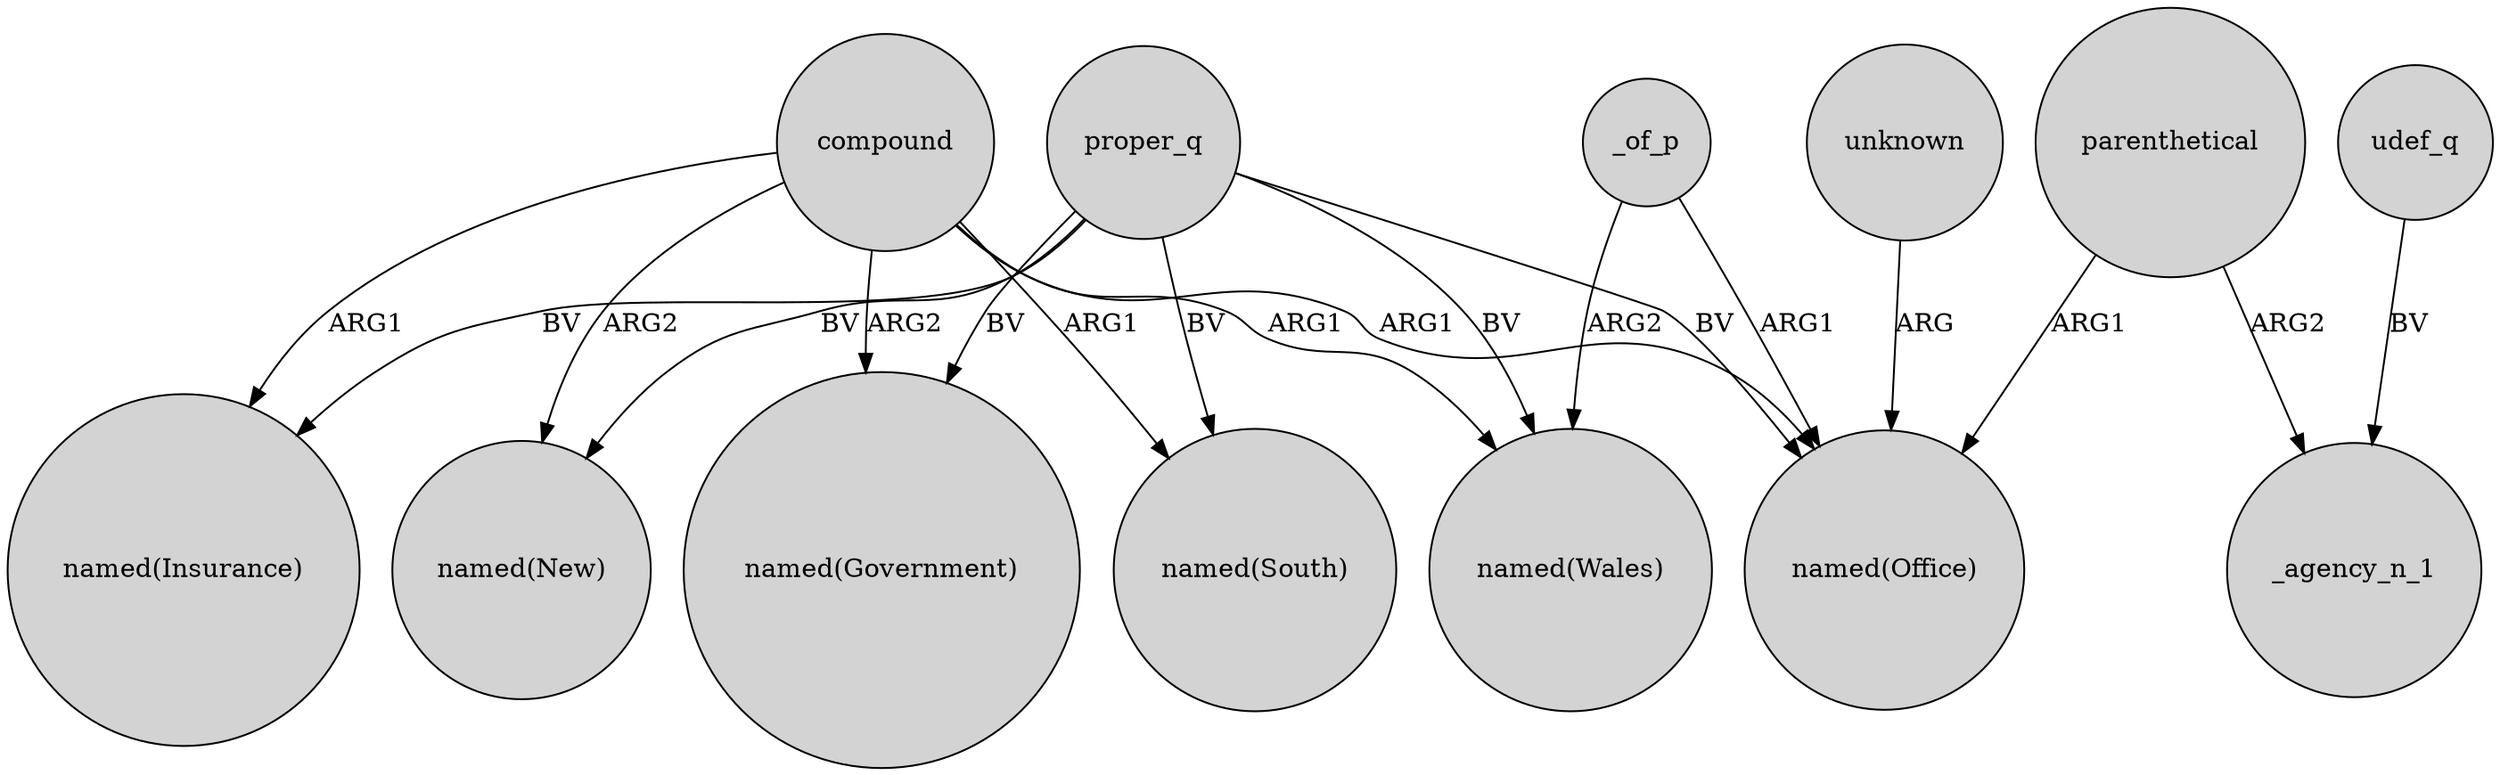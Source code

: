 digraph {
	node [shape=circle style=filled]
	proper_q -> "named(Wales)" [label=BV]
	parenthetical -> _agency_n_1 [label=ARG2]
	unknown -> "named(Office)" [label=ARG]
	proper_q -> "named(Office)" [label=BV]
	compound -> "named(Insurance)" [label=ARG1]
	parenthetical -> "named(Office)" [label=ARG1]
	compound -> "named(Wales)" [label=ARG1]
	compound -> "named(New)" [label=ARG2]
	_of_p -> "named(Office)" [label=ARG1]
	proper_q -> "named(Government)" [label=BV]
	_of_p -> "named(Wales)" [label=ARG2]
	proper_q -> "named(South)" [label=BV]
	proper_q -> "named(New)" [label=BV]
	compound -> "named(Government)" [label=ARG2]
	compound -> "named(Office)" [label=ARG1]
	compound -> "named(South)" [label=ARG1]
	udef_q -> _agency_n_1 [label=BV]
	proper_q -> "named(Insurance)" [label=BV]
}
